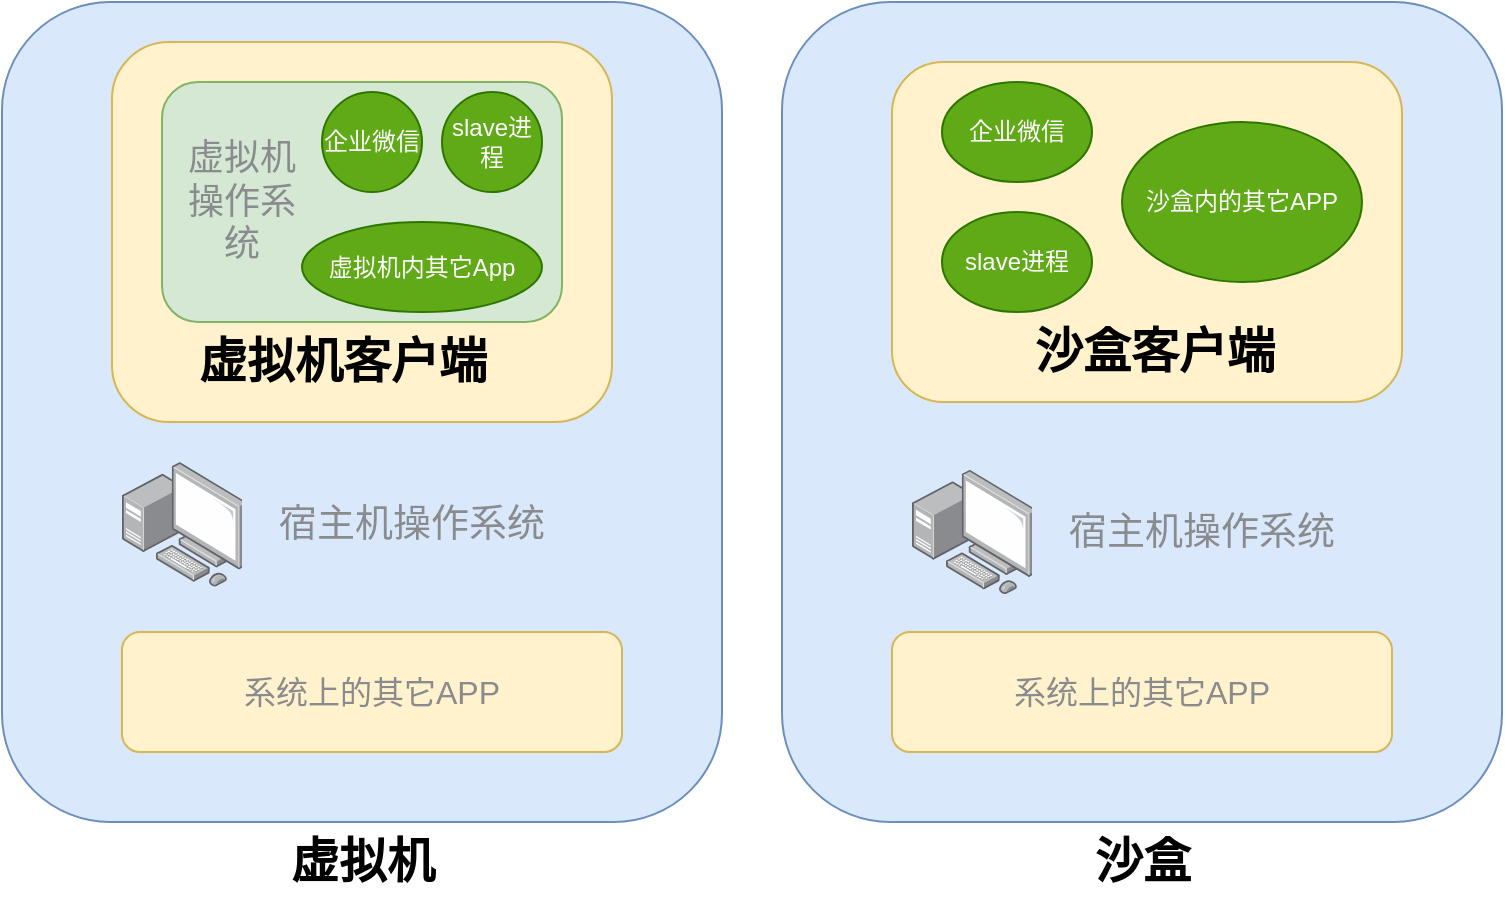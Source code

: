 <mxfile version="21.7.5" type="github">
  <diagram name="第 1 页" id="nREvMdjBgM9rCSUrFJfu">
    <mxGraphModel dx="1434" dy="746" grid="1" gridSize="10" guides="1" tooltips="1" connect="1" arrows="1" fold="1" page="1" pageScale="1" pageWidth="827" pageHeight="1169" math="0" shadow="0">
      <root>
        <mxCell id="0" />
        <mxCell id="1" parent="0" />
        <mxCell id="KItG_9hQ2yVDLR2M0uA9-1" value="" style="rounded=1;whiteSpace=wrap;html=1;fillColor=#dae8fc;strokeColor=#6c8ebf;" vertex="1" parent="1">
          <mxGeometry x="40" y="210" width="360" height="410" as="geometry" />
        </mxCell>
        <mxCell id="KItG_9hQ2yVDLR2M0uA9-2" value="" style="rounded=1;whiteSpace=wrap;html=1;fillColor=#dae8fc;strokeColor=#6c8ebf;" vertex="1" parent="1">
          <mxGeometry x="430" y="210" width="360" height="410" as="geometry" />
        </mxCell>
        <mxCell id="KItG_9hQ2yVDLR2M0uA9-3" value="" style="image;points=[];aspect=fixed;html=1;align=center;shadow=0;dashed=0;image=img/lib/allied_telesis/computer_and_terminals/Personal_Computer_with_Server.svg;" vertex="1" parent="1">
          <mxGeometry x="100" y="440" width="62.4" height="62.4" as="geometry" />
        </mxCell>
        <mxCell id="KItG_9hQ2yVDLR2M0uA9-5" value="宿主机操作系统" style="rounded=0;whiteSpace=wrap;html=1;fillColor=#dae8fc;strokeColor=none;fontColor=#898b8e;labelBackgroundColor=none;fontSize=19;direction=south;" vertex="1" parent="1">
          <mxGeometry x="160" y="436.2" width="170" height="70" as="geometry" />
        </mxCell>
        <mxCell id="KItG_9hQ2yVDLR2M0uA9-6" value="" style="image;points=[];aspect=fixed;html=1;align=center;shadow=0;dashed=0;image=img/lib/allied_telesis/computer_and_terminals/Personal_Computer_with_Server.svg;" vertex="1" parent="1">
          <mxGeometry x="495" y="443.8" width="62.4" height="62.4" as="geometry" />
        </mxCell>
        <mxCell id="KItG_9hQ2yVDLR2M0uA9-7" value="宿主机操作系统" style="rounded=0;whiteSpace=wrap;html=1;fillColor=#dae8fc;strokeColor=none;fontColor=#898b8e;labelBackgroundColor=none;fontSize=19;direction=south;" vertex="1" parent="1">
          <mxGeometry x="555" y="440" width="170" height="70" as="geometry" />
        </mxCell>
        <mxCell id="KItG_9hQ2yVDLR2M0uA9-8" value="系统上的其它APP" style="rounded=1;whiteSpace=wrap;html=1;fillColor=#fff2cc;strokeColor=#d6b656;fontSize=16;fontColor=#898b8e;" vertex="1" parent="1">
          <mxGeometry x="100" y="525" width="250" height="60" as="geometry" />
        </mxCell>
        <mxCell id="KItG_9hQ2yVDLR2M0uA9-9" value="系统上的其它APP" style="rounded=1;whiteSpace=wrap;html=1;fillColor=#fff2cc;strokeColor=#d6b656;fontSize=16;fontColor=#898b8e;" vertex="1" parent="1">
          <mxGeometry x="485" y="525" width="250" height="60" as="geometry" />
        </mxCell>
        <mxCell id="KItG_9hQ2yVDLR2M0uA9-10" value="" style="rounded=1;whiteSpace=wrap;html=1;fillColor=#fff2cc;strokeColor=#d6b656;" vertex="1" parent="1">
          <mxGeometry x="95" y="230" width="250" height="190" as="geometry" />
        </mxCell>
        <mxCell id="KItG_9hQ2yVDLR2M0uA9-11" value="虚拟机客户端" style="text;strokeColor=none;fillColor=none;html=1;fontSize=24;fontStyle=1;verticalAlign=middle;align=center;" vertex="1" parent="1">
          <mxGeometry x="110" y="370" width="200" height="40" as="geometry" />
        </mxCell>
        <mxCell id="KItG_9hQ2yVDLR2M0uA9-12" value="" style="rounded=1;whiteSpace=wrap;html=1;fillColor=#d5e8d4;strokeColor=#82b366;" vertex="1" parent="1">
          <mxGeometry x="120" y="250" width="200" height="120" as="geometry" />
        </mxCell>
        <mxCell id="KItG_9hQ2yVDLR2M0uA9-14" value="虚拟机操作系统" style="text;strokeColor=none;fillColor=none;html=1;fontSize=18;fontStyle=0;verticalAlign=middle;align=center;fontColor=#898b8e;whiteSpace=wrap;" vertex="1" parent="1">
          <mxGeometry x="130" y="255" width="60" height="110" as="geometry" />
        </mxCell>
        <mxCell id="KItG_9hQ2yVDLR2M0uA9-16" value="slave进程" style="ellipse;html=1;fillColor=#60a917;fontColor=#ffffff;strokeColor=#2D7600;whiteSpace=wrap;" vertex="1" parent="1">
          <mxGeometry x="260" y="255" width="50" height="50" as="geometry" />
        </mxCell>
        <mxCell id="KItG_9hQ2yVDLR2M0uA9-17" value="" style="rounded=1;whiteSpace=wrap;html=1;fillColor=#fff2cc;strokeColor=#d6b656;" vertex="1" parent="1">
          <mxGeometry x="485" y="240" width="255" height="170" as="geometry" />
        </mxCell>
        <mxCell id="KItG_9hQ2yVDLR2M0uA9-18" value="沙盒客户端" style="text;strokeColor=none;fillColor=none;html=1;fontSize=24;fontStyle=1;verticalAlign=middle;align=center;" vertex="1" parent="1">
          <mxGeometry x="512.5" y="365" width="207.5" height="40" as="geometry" />
        </mxCell>
        <mxCell id="KItG_9hQ2yVDLR2M0uA9-20" value="沙盒内的其它APP" style="ellipse;html=1;fillColor=#60a917;fontColor=#ffffff;strokeColor=#2D7600;whiteSpace=wrap;" vertex="1" parent="1">
          <mxGeometry x="600" y="270" width="120" height="80" as="geometry" />
        </mxCell>
        <mxCell id="KItG_9hQ2yVDLR2M0uA9-21" value="虚拟机" style="text;strokeColor=none;fillColor=none;html=1;fontSize=24;fontStyle=1;verticalAlign=middle;align=center;" vertex="1" parent="1">
          <mxGeometry x="170" y="620" width="100" height="40" as="geometry" />
        </mxCell>
        <mxCell id="KItG_9hQ2yVDLR2M0uA9-22" value="沙盒" style="text;strokeColor=none;fillColor=none;html=1;fontSize=24;fontStyle=1;verticalAlign=middle;align=center;" vertex="1" parent="1">
          <mxGeometry x="560" y="620" width="100" height="40" as="geometry" />
        </mxCell>
        <mxCell id="KItG_9hQ2yVDLR2M0uA9-23" value="虚拟机内其它App" style="ellipse;html=1;fillColor=#60a917;fontColor=#ffffff;strokeColor=#2D7600;whiteSpace=wrap;" vertex="1" parent="1">
          <mxGeometry x="190" y="320" width="120" height="45" as="geometry" />
        </mxCell>
        <mxCell id="KItG_9hQ2yVDLR2M0uA9-24" value="企业微信" style="ellipse;html=1;fillColor=#60a917;fontColor=#ffffff;strokeColor=#2D7600;whiteSpace=wrap;" vertex="1" parent="1">
          <mxGeometry x="510" y="250" width="75" height="50" as="geometry" />
        </mxCell>
        <mxCell id="KItG_9hQ2yVDLR2M0uA9-25" value="企业微信" style="ellipse;html=1;fillColor=#60a917;fontColor=#ffffff;strokeColor=#2D7600;whiteSpace=wrap;" vertex="1" parent="1">
          <mxGeometry x="200" y="255" width="50" height="50" as="geometry" />
        </mxCell>
        <mxCell id="KItG_9hQ2yVDLR2M0uA9-26" value="slave进程" style="ellipse;html=1;fillColor=#60a917;fontColor=#ffffff;strokeColor=#2D7600;whiteSpace=wrap;" vertex="1" parent="1">
          <mxGeometry x="510" y="315" width="75" height="50" as="geometry" />
        </mxCell>
      </root>
    </mxGraphModel>
  </diagram>
</mxfile>
